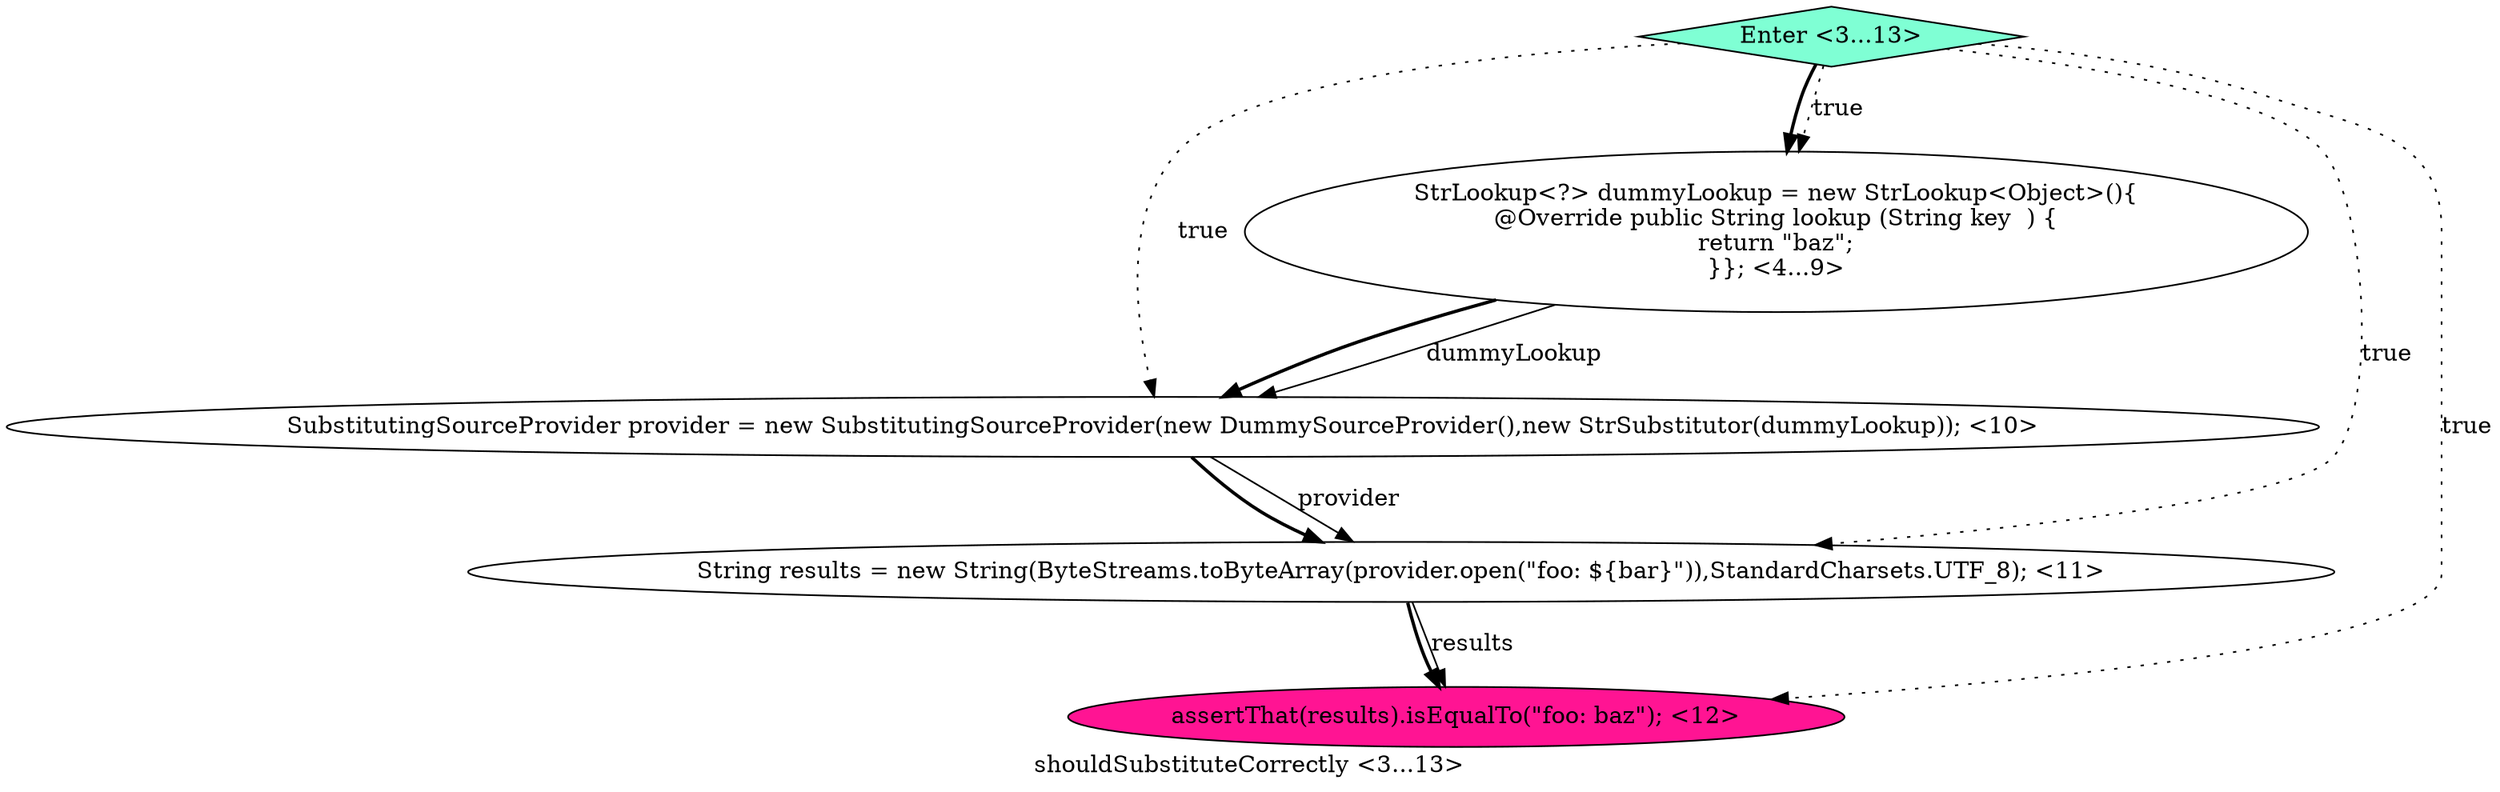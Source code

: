 digraph PDG {
label = "shouldSubstituteCorrectly <3...13>";
0.0 [style = filled, label = "StrLookup<?> dummyLookup = new StrLookup<Object>(){
@Override public String lookup (String key  ) {
return \"baz\";
}}; <4...9>", fillcolor = white, shape = ellipse];
0.1 [style = filled, label = "SubstitutingSourceProvider provider = new SubstitutingSourceProvider(new DummySourceProvider(),new StrSubstitutor(dummyLookup)); <10>", fillcolor = white, shape = ellipse];
0.3 [style = filled, label = "assertThat(results).isEqualTo(\"foo: baz\"); <12>", fillcolor = deeppink, shape = ellipse];
0.4 [style = filled, label = "Enter <3...13>", fillcolor = aquamarine, shape = diamond];
0.2 [style = filled, label = "String results = new String(ByteStreams.toByteArray(provider.open(\"foo: ${bar}\")),StandardCharsets.UTF_8); <11>", fillcolor = white, shape = ellipse];
0.0 -> 0.1 [style = solid, label="dummyLookup"];
0.0 -> 0.1 [style = bold, label=""];
0.1 -> 0.2 [style = solid, label="provider"];
0.1 -> 0.2 [style = bold, label=""];
0.2 -> 0.3 [style = solid, label="results"];
0.2 -> 0.3 [style = bold, label=""];
0.4 -> 0.0 [style = dotted, label="true"];
0.4 -> 0.0 [style = bold, label=""];
0.4 -> 0.1 [style = dotted, label="true"];
0.4 -> 0.2 [style = dotted, label="true"];
0.4 -> 0.3 [style = dotted, label="true"];
}

